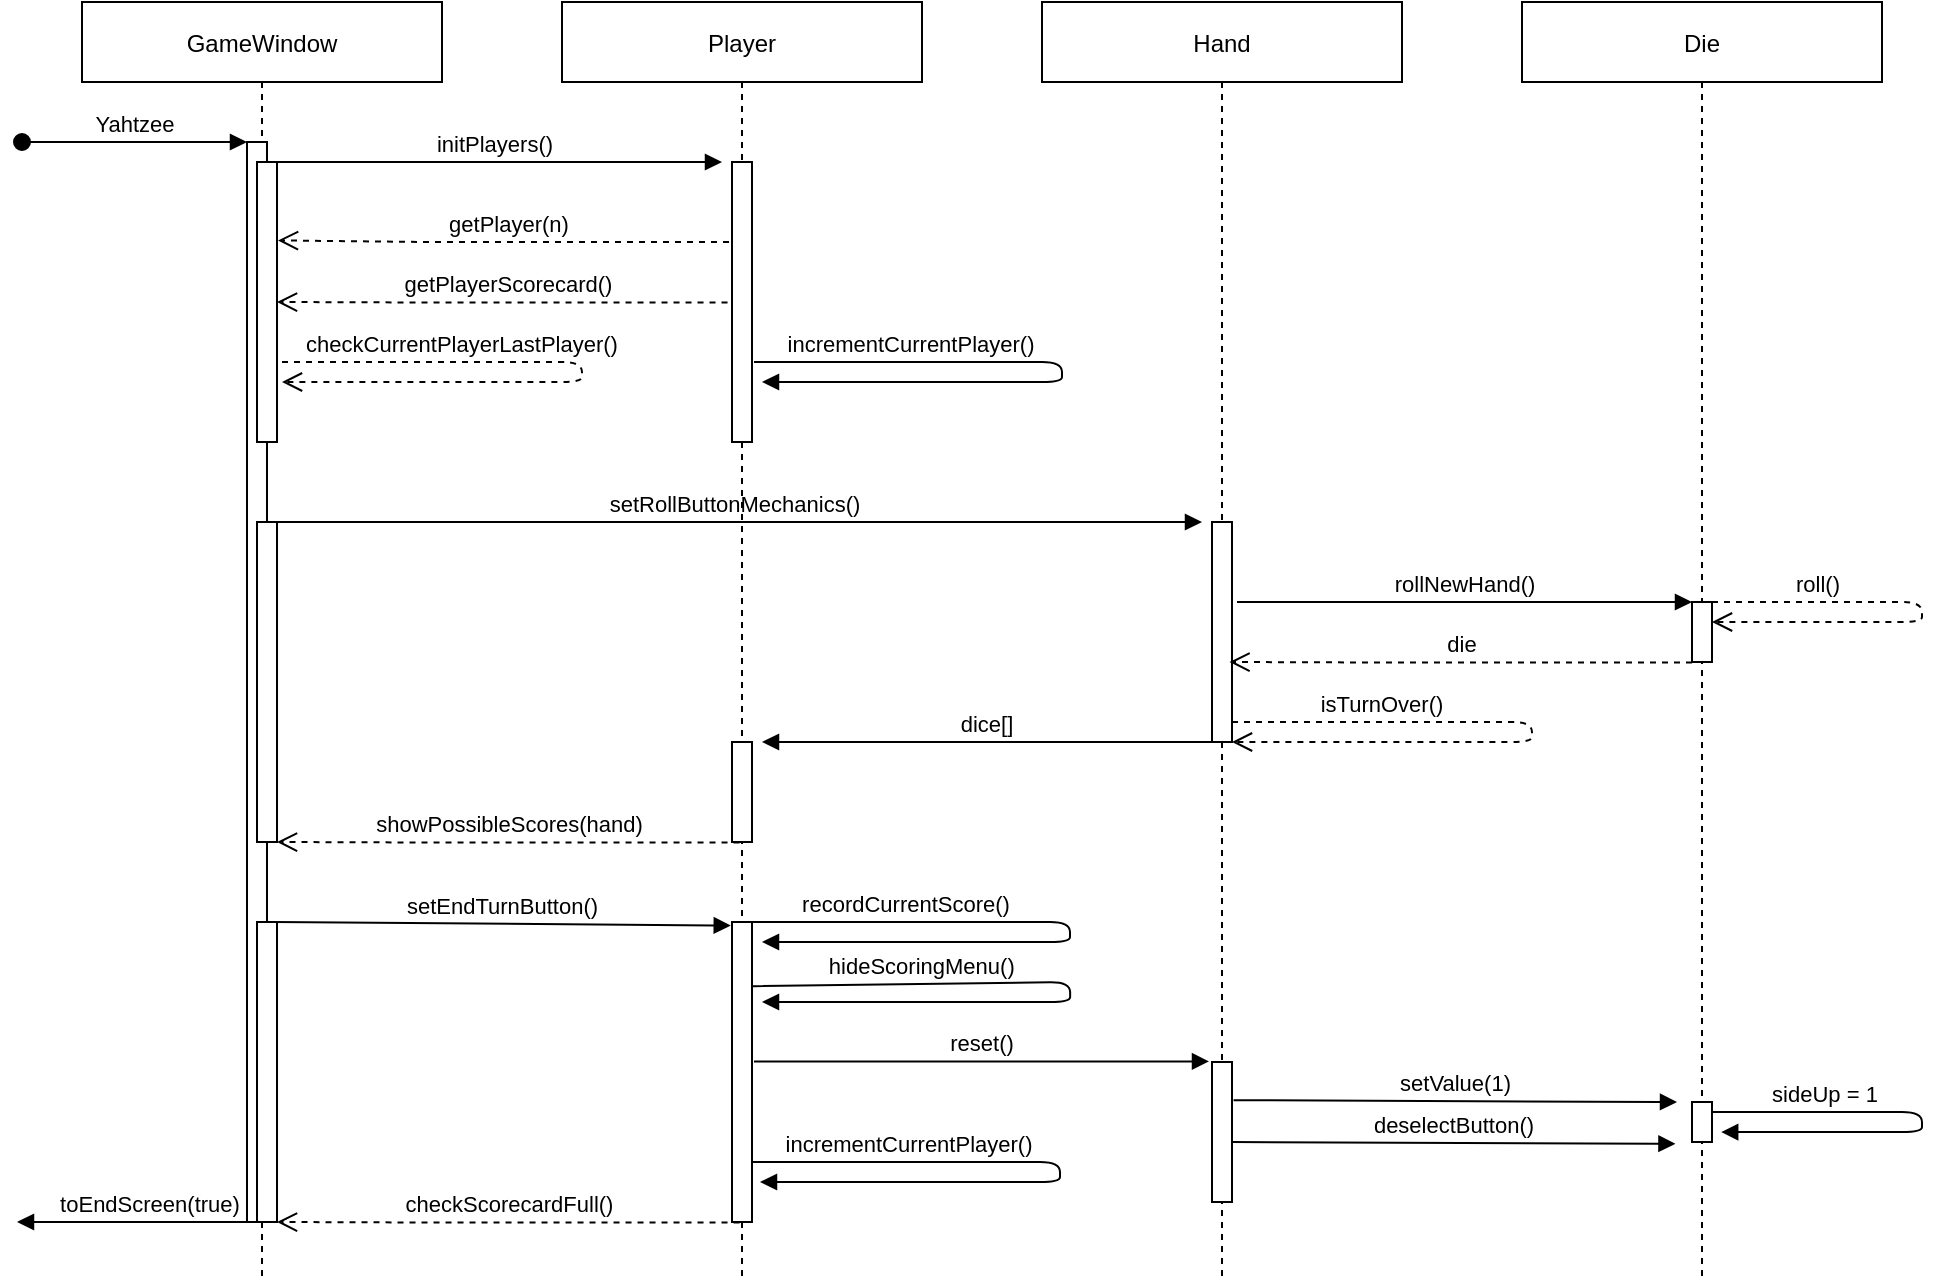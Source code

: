 <mxfile version="17.4.6" type="device"><diagram id="kgpKYQtTHZ0yAKxKKP6v" name="Page-1"><mxGraphModel dx="804" dy="642" grid="1" gridSize="10" guides="1" tooltips="1" connect="1" arrows="1" fold="1" page="1" pageScale="1" pageWidth="1100" pageHeight="850" math="0" shadow="0"><root><mxCell id="0"/><mxCell id="1" parent="0"/><mxCell id="3nuBFxr9cyL0pnOWT2aG-1" value="GameWindow" style="shape=umlLifeline;perimeter=lifelinePerimeter;container=1;collapsible=0;recursiveResize=0;rounded=0;shadow=0;strokeWidth=1;" parent="1" vertex="1"><mxGeometry x="100" y="80" width="180" height="640" as="geometry"/></mxCell><mxCell id="3nuBFxr9cyL0pnOWT2aG-2" value="" style="points=[];perimeter=orthogonalPerimeter;rounded=0;shadow=0;strokeWidth=1;" parent="3nuBFxr9cyL0pnOWT2aG-1" vertex="1"><mxGeometry x="82.5" y="70" width="10" height="540" as="geometry"/></mxCell><mxCell id="3nuBFxr9cyL0pnOWT2aG-3" value="Yahtzee" style="verticalAlign=bottom;startArrow=oval;endArrow=block;startSize=8;shadow=0;strokeWidth=1;" parent="3nuBFxr9cyL0pnOWT2aG-1" target="3nuBFxr9cyL0pnOWT2aG-2" edge="1"><mxGeometry relative="1" as="geometry"><mxPoint x="-30" y="70" as="sourcePoint"/></mxGeometry></mxCell><mxCell id="3nuBFxr9cyL0pnOWT2aG-4" value="" style="points=[];perimeter=orthogonalPerimeter;rounded=0;shadow=0;strokeWidth=1;" parent="3nuBFxr9cyL0pnOWT2aG-1" vertex="1"><mxGeometry x="87.5" y="80" width="10" height="140" as="geometry"/></mxCell><mxCell id="3m6LTQtxsiz9tsqhK3eI-11" value="getPlayerScorecard()" style="verticalAlign=bottom;endArrow=open;dashed=1;endSize=8;shadow=0;strokeWidth=1;entryX=1.074;entryY=-0.003;entryDx=0;entryDy=0;entryPerimeter=0;" edge="1" parent="3nuBFxr9cyL0pnOWT2aG-1"><mxGeometry relative="1" as="geometry"><mxPoint x="97.5" y="150" as="targetPoint"/><mxPoint x="328.76" y="150.24" as="sourcePoint"/><Array as="points"><mxPoint x="289.26" y="150.24"/><mxPoint x="169.26" y="150.24"/></Array></mxGeometry></mxCell><mxCell id="3m6LTQtxsiz9tsqhK3eI-13" value="checkCurrentPlayerLastPlayer()" style="verticalAlign=bottom;endArrow=open;dashed=1;endSize=8;shadow=0;strokeWidth=1;" edge="1" parent="3nuBFxr9cyL0pnOWT2aG-1"><mxGeometry x="-0.419" relative="1" as="geometry"><mxPoint x="100" y="190" as="targetPoint"/><mxPoint x="100" y="180" as="sourcePoint"/><Array as="points"><mxPoint x="140" y="180"/><mxPoint x="250" y="180"/><mxPoint x="250" y="190"/><mxPoint x="150" y="190"/></Array><mxPoint as="offset"/></mxGeometry></mxCell><mxCell id="3m6LTQtxsiz9tsqhK3eI-14" value="setRollButtonMechanics()" style="verticalAlign=bottom;endArrow=block;shadow=0;strokeWidth=1;" edge="1" parent="3nuBFxr9cyL0pnOWT2aG-1"><mxGeometry relative="1" as="geometry"><mxPoint x="92.5" y="260" as="sourcePoint"/><mxPoint x="560" y="260" as="targetPoint"/></mxGeometry></mxCell><mxCell id="3m6LTQtxsiz9tsqhK3eI-20" value="showPossibleScores(hand)" style="verticalAlign=bottom;endArrow=open;dashed=1;endSize=8;shadow=0;strokeWidth=1;entryX=1.074;entryY=-0.003;entryDx=0;entryDy=0;entryPerimeter=0;" edge="1" parent="3nuBFxr9cyL0pnOWT2aG-1"><mxGeometry x="-0.005" relative="1" as="geometry"><mxPoint x="97.5" y="420" as="targetPoint"/><mxPoint x="328.76" y="420.24" as="sourcePoint"/><Array as="points"><mxPoint x="289.26" y="420.24"/><mxPoint x="169.26" y="420.24"/></Array><mxPoint as="offset"/></mxGeometry></mxCell><mxCell id="3m6LTQtxsiz9tsqhK3eI-23" value="" style="points=[];perimeter=orthogonalPerimeter;rounded=0;shadow=0;strokeWidth=1;" vertex="1" parent="3nuBFxr9cyL0pnOWT2aG-1"><mxGeometry x="87.5" y="260" width="10" height="160" as="geometry"/></mxCell><mxCell id="3m6LTQtxsiz9tsqhK3eI-24" value="" style="points=[];perimeter=orthogonalPerimeter;rounded=0;shadow=0;strokeWidth=1;" vertex="1" parent="3nuBFxr9cyL0pnOWT2aG-1"><mxGeometry x="87.5" y="460" width="10" height="150" as="geometry"/></mxCell><mxCell id="3m6LTQtxsiz9tsqhK3eI-38" value="checkScorecardFull()" style="verticalAlign=bottom;endArrow=open;dashed=1;endSize=8;shadow=0;strokeWidth=1;entryX=1.074;entryY=-0.003;entryDx=0;entryDy=0;entryPerimeter=0;" edge="1" parent="3nuBFxr9cyL0pnOWT2aG-1"><mxGeometry x="-0.005" relative="1" as="geometry"><mxPoint x="97.5" y="610" as="targetPoint"/><mxPoint x="328.76" y="610.24" as="sourcePoint"/><Array as="points"><mxPoint x="289.26" y="610.24"/><mxPoint x="169.26" y="610.24"/></Array><mxPoint as="offset"/></mxGeometry></mxCell><mxCell id="3m6LTQtxsiz9tsqhK3eI-42" value="toEndScreen(true)" style="verticalAlign=bottom;endArrow=block;shadow=0;strokeWidth=1;" edge="1" parent="3nuBFxr9cyL0pnOWT2aG-1"><mxGeometry x="-0.022" relative="1" as="geometry"><mxPoint x="97.5" y="610" as="sourcePoint"/><mxPoint x="-32.5" y="610" as="targetPoint"/><Array as="points"><mxPoint x="12.5" y="610"/></Array><mxPoint as="offset"/></mxGeometry></mxCell><mxCell id="3nuBFxr9cyL0pnOWT2aG-7" value="getPlayer(n)" style="verticalAlign=bottom;endArrow=open;dashed=1;endSize=8;shadow=0;strokeWidth=1;entryX=1.05;entryY=0.28;entryDx=0;entryDy=0;entryPerimeter=0;" parent="1" source="3m6LTQtxsiz9tsqhK3eI-1" target="3nuBFxr9cyL0pnOWT2aG-4" edge="1"><mxGeometry relative="1" as="geometry"><mxPoint x="275" y="236" as="targetPoint"/><mxPoint x="420" y="312" as="sourcePoint"/><Array as="points"><mxPoint x="390" y="200"/><mxPoint x="270" y="200"/></Array></mxGeometry></mxCell><mxCell id="3nuBFxr9cyL0pnOWT2aG-8" value="initPlayers()" style="verticalAlign=bottom;endArrow=block;shadow=0;strokeWidth=1;" parent="1" source="3nuBFxr9cyL0pnOWT2aG-2" edge="1"><mxGeometry relative="1" as="geometry"><mxPoint x="275" y="160" as="sourcePoint"/><mxPoint x="420" y="160" as="targetPoint"/></mxGeometry></mxCell><mxCell id="3m6LTQtxsiz9tsqhK3eI-1" value="Player" style="shape=umlLifeline;perimeter=lifelinePerimeter;container=1;collapsible=0;recursiveResize=0;rounded=0;shadow=0;strokeWidth=1;" vertex="1" parent="1"><mxGeometry x="340" y="80" width="180" height="640" as="geometry"/></mxCell><mxCell id="3m6LTQtxsiz9tsqhK3eI-4" value="" style="points=[];perimeter=orthogonalPerimeter;rounded=0;shadow=0;strokeWidth=1;" vertex="1" parent="3m6LTQtxsiz9tsqhK3eI-1"><mxGeometry x="85" y="80" width="10" height="140" as="geometry"/></mxCell><mxCell id="3m6LTQtxsiz9tsqhK3eI-18" value="" style="points=[];perimeter=orthogonalPerimeter;rounded=0;shadow=0;strokeWidth=1;" vertex="1" parent="3m6LTQtxsiz9tsqhK3eI-1"><mxGeometry x="85" y="370" width="10" height="50" as="geometry"/></mxCell><mxCell id="3m6LTQtxsiz9tsqhK3eI-22" value="setEndTurnButton()" style="verticalAlign=bottom;endArrow=block;shadow=0;strokeWidth=1;entryX=-0.062;entryY=0.012;entryDx=0;entryDy=0;entryPerimeter=0;" edge="1" parent="3m6LTQtxsiz9tsqhK3eI-1" target="3m6LTQtxsiz9tsqhK3eI-27"><mxGeometry relative="1" as="geometry"><mxPoint x="-143.75" y="460" as="sourcePoint"/><mxPoint x="323.75" y="460" as="targetPoint"/></mxGeometry></mxCell><mxCell id="3m6LTQtxsiz9tsqhK3eI-27" value="" style="points=[];perimeter=orthogonalPerimeter;rounded=0;shadow=0;strokeWidth=1;" vertex="1" parent="3m6LTQtxsiz9tsqhK3eI-1"><mxGeometry x="85" y="460" width="10" height="150" as="geometry"/></mxCell><mxCell id="3m6LTQtxsiz9tsqhK3eI-29" value="hideScoringMenu()" style="verticalAlign=bottom;endArrow=block;shadow=0;strokeWidth=1;exitX=1.04;exitY=0.214;exitDx=0;exitDy=0;exitPerimeter=0;" edge="1" parent="3m6LTQtxsiz9tsqhK3eI-1" source="3m6LTQtxsiz9tsqhK3eI-27"><mxGeometry x="-0.476" relative="1" as="geometry"><mxPoint x="110" y="490" as="sourcePoint"/><mxPoint x="100" y="500" as="targetPoint"/><Array as="points"><mxPoint x="254.07" y="490"/><mxPoint x="254.07" y="500"/></Array><mxPoint as="offset"/></mxGeometry></mxCell><mxCell id="3m6LTQtxsiz9tsqhK3eI-30" value="reset()" style="verticalAlign=bottom;endArrow=block;shadow=0;strokeWidth=1;" edge="1" parent="3m6LTQtxsiz9tsqhK3eI-1"><mxGeometry relative="1" as="geometry"><mxPoint x="96" y="529.71" as="sourcePoint"/><mxPoint x="323.5" y="529.71" as="targetPoint"/></mxGeometry></mxCell><mxCell id="3m6LTQtxsiz9tsqhK3eI-37" value="incrementCurrentPlayer()" style="verticalAlign=bottom;endArrow=block;shadow=0;strokeWidth=1;" edge="1" parent="3m6LTQtxsiz9tsqhK3eI-1"><mxGeometry x="-0.501" relative="1" as="geometry"><mxPoint x="95" y="580" as="sourcePoint"/><mxPoint x="99.0" y="590" as="targetPoint"/><Array as="points"><mxPoint x="249" y="580"/><mxPoint x="249" y="590"/></Array><mxPoint as="offset"/></mxGeometry></mxCell><mxCell id="3m6LTQtxsiz9tsqhK3eI-5" value="Hand" style="shape=umlLifeline;perimeter=lifelinePerimeter;container=1;collapsible=0;recursiveResize=0;rounded=0;shadow=0;strokeWidth=1;" vertex="1" parent="1"><mxGeometry x="580" y="80" width="180" height="640" as="geometry"/></mxCell><mxCell id="3m6LTQtxsiz9tsqhK3eI-6" value="" style="points=[];perimeter=orthogonalPerimeter;rounded=0;shadow=0;strokeWidth=1;" vertex="1" parent="3m6LTQtxsiz9tsqhK3eI-5"><mxGeometry x="85" y="260" width="10" height="110" as="geometry"/></mxCell><mxCell id="3m6LTQtxsiz9tsqhK3eI-21" value="isTurnOver()" style="verticalAlign=bottom;endArrow=open;dashed=1;endSize=8;shadow=0;strokeWidth=1;" edge="1" parent="3m6LTQtxsiz9tsqhK3eI-5"><mxGeometry x="-0.516" relative="1" as="geometry"><mxPoint x="95" y="370" as="targetPoint"/><mxPoint x="95" y="360" as="sourcePoint"/><Array as="points"><mxPoint x="135" y="360"/><mxPoint x="245" y="360"/><mxPoint x="245" y="370"/><mxPoint x="145" y="370"/></Array><mxPoint as="offset"/></mxGeometry></mxCell><mxCell id="3m6LTQtxsiz9tsqhK3eI-31" value="" style="points=[];perimeter=orthogonalPerimeter;rounded=0;shadow=0;strokeWidth=1;" vertex="1" parent="3m6LTQtxsiz9tsqhK3eI-5"><mxGeometry x="85" y="530" width="10" height="70" as="geometry"/></mxCell><mxCell id="3m6LTQtxsiz9tsqhK3eI-34" value="deselectButton()" style="verticalAlign=bottom;endArrow=block;shadow=0;strokeWidth=1;exitX=1.078;exitY=0.273;exitDx=0;exitDy=0;exitPerimeter=0;" edge="1" parent="3m6LTQtxsiz9tsqhK3eI-5"><mxGeometry relative="1" as="geometry"><mxPoint x="95" y="570.0" as="sourcePoint"/><mxPoint x="316.72" y="570.89" as="targetPoint"/></mxGeometry></mxCell><mxCell id="3m6LTQtxsiz9tsqhK3eI-7" value="Die" style="shape=umlLifeline;perimeter=lifelinePerimeter;container=1;collapsible=0;recursiveResize=0;rounded=0;shadow=0;strokeWidth=1;" vertex="1" parent="1"><mxGeometry x="820" y="80" width="180" height="640" as="geometry"/></mxCell><mxCell id="3m6LTQtxsiz9tsqhK3eI-8" value="" style="points=[];perimeter=orthogonalPerimeter;rounded=0;shadow=0;strokeWidth=1;" vertex="1" parent="3m6LTQtxsiz9tsqhK3eI-7"><mxGeometry x="85" y="300" width="10" height="30" as="geometry"/></mxCell><mxCell id="3m6LTQtxsiz9tsqhK3eI-15" value="rollNewHand()" style="verticalAlign=bottom;endArrow=block;shadow=0;strokeWidth=1;" edge="1" parent="3m6LTQtxsiz9tsqhK3eI-7"><mxGeometry relative="1" as="geometry"><mxPoint x="-142.5" y="300" as="sourcePoint"/><mxPoint x="85.0" y="300" as="targetPoint"/></mxGeometry></mxCell><mxCell id="3m6LTQtxsiz9tsqhK3eI-17" value="die" style="verticalAlign=bottom;endArrow=open;dashed=1;endSize=8;shadow=0;strokeWidth=1;entryX=1.074;entryY=-0.003;entryDx=0;entryDy=0;entryPerimeter=0;" edge="1" parent="3m6LTQtxsiz9tsqhK3eI-7"><mxGeometry x="-0.005" relative="1" as="geometry"><mxPoint x="-146.26" y="330" as="targetPoint"/><mxPoint x="85.0" y="330.24" as="sourcePoint"/><Array as="points"><mxPoint x="45.5" y="330.24"/><mxPoint x="-74.5" y="330.24"/></Array><mxPoint as="offset"/></mxGeometry></mxCell><mxCell id="3m6LTQtxsiz9tsqhK3eI-32" value="setValue(1)" style="verticalAlign=bottom;endArrow=block;shadow=0;strokeWidth=1;exitX=1.078;exitY=0.273;exitDx=0;exitDy=0;exitPerimeter=0;" edge="1" parent="3m6LTQtxsiz9tsqhK3eI-7" source="3m6LTQtxsiz9tsqhK3eI-31"><mxGeometry relative="1" as="geometry"><mxPoint x="-130" y="550" as="sourcePoint"/><mxPoint x="77.5" y="550" as="targetPoint"/></mxGeometry></mxCell><mxCell id="3m6LTQtxsiz9tsqhK3eI-33" value="" style="points=[];perimeter=orthogonalPerimeter;rounded=0;shadow=0;strokeWidth=1;" vertex="1" parent="3m6LTQtxsiz9tsqhK3eI-7"><mxGeometry x="85" y="550" width="10" height="20" as="geometry"/></mxCell><mxCell id="3m6LTQtxsiz9tsqhK3eI-12" value="incrementCurrentPlayer()" style="verticalAlign=bottom;endArrow=block;shadow=0;strokeWidth=1;" edge="1" parent="1"><mxGeometry x="-0.501" relative="1" as="geometry"><mxPoint x="436" y="260" as="sourcePoint"/><mxPoint x="440" y="270" as="targetPoint"/><Array as="points"><mxPoint x="590" y="260"/><mxPoint x="590" y="270"/></Array><mxPoint as="offset"/></mxGeometry></mxCell><mxCell id="3m6LTQtxsiz9tsqhK3eI-19" value="dice[]" style="verticalAlign=bottom;endArrow=block;shadow=0;strokeWidth=1;" edge="1" parent="1" source="3m6LTQtxsiz9tsqhK3eI-6"><mxGeometry relative="1" as="geometry"><mxPoint x="425" y="484.66" as="sourcePoint"/><mxPoint x="440" y="450" as="targetPoint"/><Array as="points"><mxPoint x="580" y="450"/></Array></mxGeometry></mxCell><mxCell id="3m6LTQtxsiz9tsqhK3eI-28" value="recordCurrentScore()" style="verticalAlign=bottom;endArrow=block;shadow=0;strokeWidth=1;" edge="1" parent="1" source="3m6LTQtxsiz9tsqhK3eI-1"><mxGeometry x="-0.501" relative="1" as="geometry"><mxPoint x="460" y="540" as="sourcePoint"/><mxPoint x="440" y="550" as="targetPoint"/><Array as="points"><mxPoint x="594" y="540"/><mxPoint x="594" y="550"/></Array><mxPoint as="offset"/></mxGeometry></mxCell><mxCell id="3m6LTQtxsiz9tsqhK3eI-35" value="sideUp = 1" style="verticalAlign=bottom;endArrow=block;shadow=0;strokeWidth=1;exitX=1.04;exitY=0.214;exitDx=0;exitDy=0;exitPerimeter=0;" edge="1" parent="1"><mxGeometry x="-0.476" relative="1" as="geometry"><mxPoint x="915.0" y="634.98" as="sourcePoint"/><mxPoint x="919.6" y="645.02" as="targetPoint"/><Array as="points"><mxPoint x="1020" y="635"/><mxPoint x="1020" y="645"/></Array><mxPoint as="offset"/></mxGeometry></mxCell><mxCell id="3m6LTQtxsiz9tsqhK3eI-36" value="roll()" style="verticalAlign=bottom;endArrow=open;dashed=1;endSize=8;shadow=0;strokeWidth=1;" edge="1" parent="1"><mxGeometry x="-0.516" relative="1" as="geometry"><mxPoint x="915" y="390" as="targetPoint"/><mxPoint x="915" y="380" as="sourcePoint"/><Array as="points"><mxPoint x="955" y="380"/><mxPoint x="1020" y="380"/><mxPoint x="1020" y="390"/><mxPoint x="965" y="390"/></Array><mxPoint as="offset"/></mxGeometry></mxCell></root></mxGraphModel></diagram></mxfile>